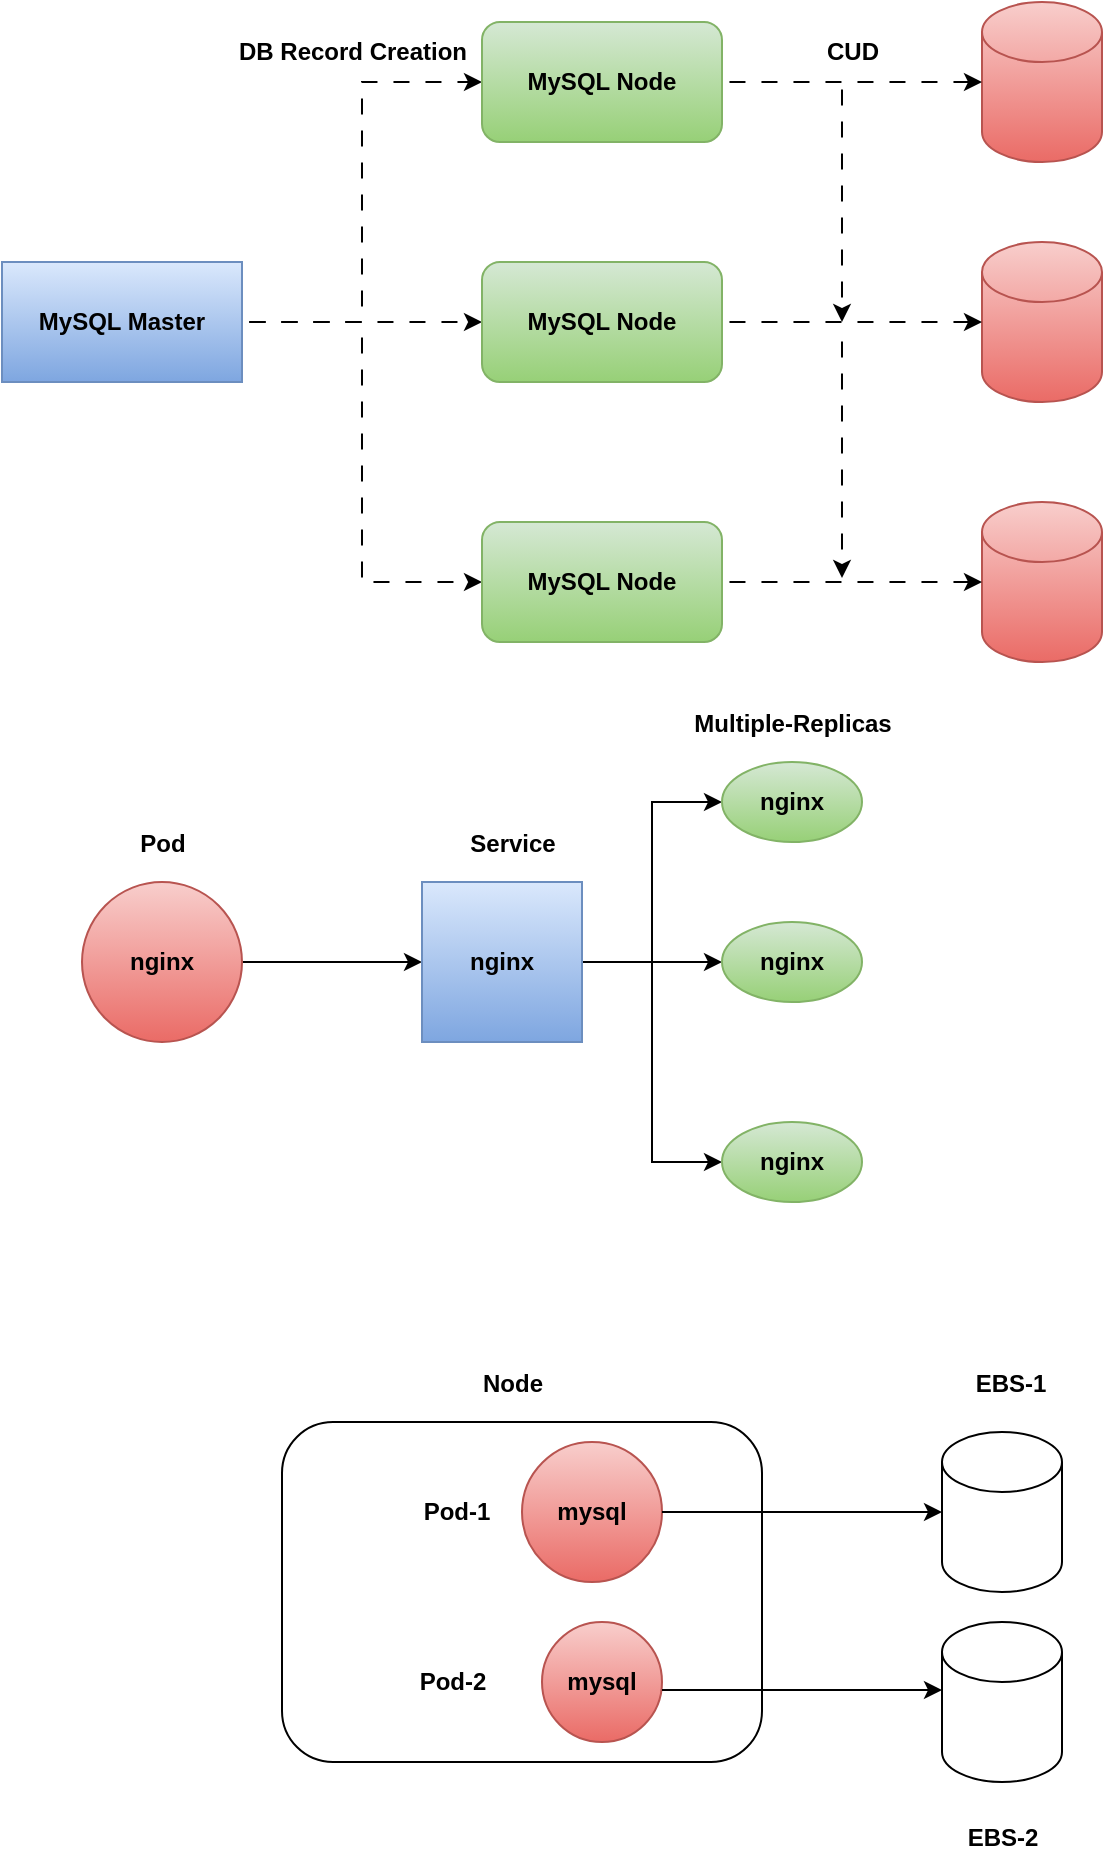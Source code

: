 <mxfile version="24.7.7">
  <diagram name="Page-1" id="ScTbK37zaT2DLD8tI4vV">
    <mxGraphModel dx="794" dy="446" grid="0" gridSize="10" guides="1" tooltips="1" connect="1" arrows="1" fold="1" page="1" pageScale="1" pageWidth="850" pageHeight="1100" math="0" shadow="0">
      <root>
        <mxCell id="0" />
        <mxCell id="1" parent="0" />
        <mxCell id="lpuhy62dtZySqsBBc_tT-11" style="edgeStyle=orthogonalEdgeStyle;rounded=0;orthogonalLoop=1;jettySize=auto;html=1;entryX=0;entryY=0.5;entryDx=0;entryDy=0;flowAnimation=1;" parent="1" source="lpuhy62dtZySqsBBc_tT-1" target="lpuhy62dtZySqsBBc_tT-3" edge="1">
          <mxGeometry relative="1" as="geometry" />
        </mxCell>
        <mxCell id="lpuhy62dtZySqsBBc_tT-12" style="edgeStyle=orthogonalEdgeStyle;rounded=0;orthogonalLoop=1;jettySize=auto;html=1;entryX=0;entryY=0.5;entryDx=0;entryDy=0;flowAnimation=1;" parent="1" source="lpuhy62dtZySqsBBc_tT-1" target="lpuhy62dtZySqsBBc_tT-2" edge="1">
          <mxGeometry relative="1" as="geometry" />
        </mxCell>
        <mxCell id="lpuhy62dtZySqsBBc_tT-13" style="edgeStyle=orthogonalEdgeStyle;rounded=0;orthogonalLoop=1;jettySize=auto;html=1;entryX=0;entryY=0.5;entryDx=0;entryDy=0;flowAnimation=1;" parent="1" source="lpuhy62dtZySqsBBc_tT-1" target="lpuhy62dtZySqsBBc_tT-4" edge="1">
          <mxGeometry relative="1" as="geometry" />
        </mxCell>
        <mxCell id="lpuhy62dtZySqsBBc_tT-1" value="&lt;b&gt;MySQL Master&lt;/b&gt;" style="rounded=0;whiteSpace=wrap;html=1;fillColor=#dae8fc;gradientColor=#7ea6e0;strokeColor=#6c8ebf;" parent="1" vertex="1">
          <mxGeometry x="120" y="240" width="120" height="60" as="geometry" />
        </mxCell>
        <mxCell id="lpuhy62dtZySqsBBc_tT-2" value="&lt;b&gt;MySQL Node&lt;/b&gt;" style="rounded=1;whiteSpace=wrap;html=1;fillColor=#d5e8d4;gradientColor=#97d077;strokeColor=#82b366;" parent="1" vertex="1">
          <mxGeometry x="360" y="120" width="120" height="60" as="geometry" />
        </mxCell>
        <mxCell id="lpuhy62dtZySqsBBc_tT-3" value="&lt;b&gt;MySQL Node&lt;/b&gt;" style="rounded=1;whiteSpace=wrap;html=1;fillColor=#d5e8d4;gradientColor=#97d077;strokeColor=#82b366;" parent="1" vertex="1">
          <mxGeometry x="360" y="240" width="120" height="60" as="geometry" />
        </mxCell>
        <mxCell id="lpuhy62dtZySqsBBc_tT-4" value="&lt;b&gt;MySQL Node&lt;/b&gt;" style="rounded=1;whiteSpace=wrap;html=1;fillColor=#d5e8d4;gradientColor=#97d077;strokeColor=#82b366;" parent="1" vertex="1">
          <mxGeometry x="360" y="370" width="120" height="60" as="geometry" />
        </mxCell>
        <mxCell id="lpuhy62dtZySqsBBc_tT-5" value="" style="shape=cylinder3;whiteSpace=wrap;html=1;boundedLbl=1;backgroundOutline=1;size=15;fillColor=#f8cecc;gradientColor=#ea6b66;strokeColor=#b85450;" parent="1" vertex="1">
          <mxGeometry x="610" y="110" width="60" height="80" as="geometry" />
        </mxCell>
        <mxCell id="lpuhy62dtZySqsBBc_tT-6" value="" style="shape=cylinder3;whiteSpace=wrap;html=1;boundedLbl=1;backgroundOutline=1;size=15;fillColor=#f8cecc;gradientColor=#ea6b66;strokeColor=#b85450;" parent="1" vertex="1">
          <mxGeometry x="610" y="230" width="60" height="80" as="geometry" />
        </mxCell>
        <mxCell id="lpuhy62dtZySqsBBc_tT-7" value="" style="shape=cylinder3;whiteSpace=wrap;html=1;boundedLbl=1;backgroundOutline=1;size=15;fillColor=#f8cecc;gradientColor=#ea6b66;strokeColor=#b85450;" parent="1" vertex="1">
          <mxGeometry x="610" y="360" width="60" height="80" as="geometry" />
        </mxCell>
        <mxCell id="lpuhy62dtZySqsBBc_tT-8" style="edgeStyle=orthogonalEdgeStyle;rounded=0;orthogonalLoop=1;jettySize=auto;html=1;entryX=0;entryY=0.5;entryDx=0;entryDy=0;entryPerimeter=0;flowAnimation=1;" parent="1" source="lpuhy62dtZySqsBBc_tT-2" target="lpuhy62dtZySqsBBc_tT-5" edge="1">
          <mxGeometry relative="1" as="geometry" />
        </mxCell>
        <mxCell id="lpuhy62dtZySqsBBc_tT-9" style="edgeStyle=orthogonalEdgeStyle;rounded=0;orthogonalLoop=1;jettySize=auto;html=1;entryX=0;entryY=0.5;entryDx=0;entryDy=0;entryPerimeter=0;flowAnimation=1;" parent="1" source="lpuhy62dtZySqsBBc_tT-3" target="lpuhy62dtZySqsBBc_tT-6" edge="1">
          <mxGeometry relative="1" as="geometry" />
        </mxCell>
        <mxCell id="lpuhy62dtZySqsBBc_tT-10" style="edgeStyle=orthogonalEdgeStyle;rounded=0;orthogonalLoop=1;jettySize=auto;html=1;entryX=0;entryY=0.5;entryDx=0;entryDy=0;entryPerimeter=0;flowAnimation=1;" parent="1" source="lpuhy62dtZySqsBBc_tT-4" target="lpuhy62dtZySqsBBc_tT-7" edge="1">
          <mxGeometry relative="1" as="geometry" />
        </mxCell>
        <mxCell id="lpuhy62dtZySqsBBc_tT-14" value="&lt;b&gt;DB Record Creation&lt;/b&gt;" style="text;html=1;align=center;verticalAlign=middle;resizable=0;points=[];autosize=1;strokeColor=none;fillColor=none;" parent="1" vertex="1">
          <mxGeometry x="229" y="122" width="132" height="26" as="geometry" />
        </mxCell>
        <mxCell id="lpuhy62dtZySqsBBc_tT-15" value="&lt;b&gt;CUD&lt;/b&gt;" style="text;html=1;align=center;verticalAlign=middle;resizable=0;points=[];autosize=1;strokeColor=none;fillColor=none;" parent="1" vertex="1">
          <mxGeometry x="520" y="120" width="50" height="30" as="geometry" />
        </mxCell>
        <mxCell id="lpuhy62dtZySqsBBc_tT-16" value="" style="endArrow=classic;html=1;rounded=0;flowAnimation=1;" parent="1" edge="1">
          <mxGeometry width="50" height="50" relative="1" as="geometry">
            <mxPoint x="540" y="150" as="sourcePoint" />
            <mxPoint x="540" y="270" as="targetPoint" />
          </mxGeometry>
        </mxCell>
        <mxCell id="lpuhy62dtZySqsBBc_tT-17" value="" style="endArrow=classic;html=1;rounded=0;flowAnimation=1;" parent="1" edge="1">
          <mxGeometry width="50" height="50" relative="1" as="geometry">
            <mxPoint x="540" y="276" as="sourcePoint" />
            <mxPoint x="540" y="398" as="targetPoint" />
          </mxGeometry>
        </mxCell>
        <mxCell id="lpuhy62dtZySqsBBc_tT-21" style="edgeStyle=orthogonalEdgeStyle;rounded=0;orthogonalLoop=1;jettySize=auto;html=1;" parent="1" source="lpuhy62dtZySqsBBc_tT-18" target="lpuhy62dtZySqsBBc_tT-20" edge="1">
          <mxGeometry relative="1" as="geometry" />
        </mxCell>
        <mxCell id="lpuhy62dtZySqsBBc_tT-18" value="&lt;b&gt;nginx&lt;/b&gt;" style="ellipse;whiteSpace=wrap;html=1;aspect=fixed;fillColor=#f8cecc;gradientColor=#ea6b66;strokeColor=#b85450;" parent="1" vertex="1">
          <mxGeometry x="160" y="550" width="80" height="80" as="geometry" />
        </mxCell>
        <mxCell id="lpuhy62dtZySqsBBc_tT-25" style="edgeStyle=orthogonalEdgeStyle;rounded=0;orthogonalLoop=1;jettySize=auto;html=1;entryX=0;entryY=0.5;entryDx=0;entryDy=0;" parent="1" source="lpuhy62dtZySqsBBc_tT-20" target="lpuhy62dtZySqsBBc_tT-22" edge="1">
          <mxGeometry relative="1" as="geometry" />
        </mxCell>
        <mxCell id="lpuhy62dtZySqsBBc_tT-26" style="edgeStyle=orthogonalEdgeStyle;rounded=0;orthogonalLoop=1;jettySize=auto;html=1;entryX=0;entryY=0.5;entryDx=0;entryDy=0;" parent="1" source="lpuhy62dtZySqsBBc_tT-20" target="lpuhy62dtZySqsBBc_tT-24" edge="1">
          <mxGeometry relative="1" as="geometry" />
        </mxCell>
        <mxCell id="lpuhy62dtZySqsBBc_tT-27" style="edgeStyle=orthogonalEdgeStyle;rounded=0;orthogonalLoop=1;jettySize=auto;html=1;entryX=0;entryY=0.5;entryDx=0;entryDy=0;" parent="1" source="lpuhy62dtZySqsBBc_tT-20" target="lpuhy62dtZySqsBBc_tT-23" edge="1">
          <mxGeometry relative="1" as="geometry" />
        </mxCell>
        <mxCell id="lpuhy62dtZySqsBBc_tT-20" value="&lt;b&gt;nginx&lt;/b&gt;" style="whiteSpace=wrap;html=1;aspect=fixed;fillColor=#dae8fc;gradientColor=#7ea6e0;strokeColor=#6c8ebf;" parent="1" vertex="1">
          <mxGeometry x="330" y="550" width="80" height="80" as="geometry" />
        </mxCell>
        <mxCell id="lpuhy62dtZySqsBBc_tT-22" value="&lt;b&gt;nginx&lt;/b&gt;" style="ellipse;whiteSpace=wrap;html=1;fillColor=#d5e8d4;gradientColor=#97d077;strokeColor=#82b366;" parent="1" vertex="1">
          <mxGeometry x="480" y="490" width="70" height="40" as="geometry" />
        </mxCell>
        <mxCell id="lpuhy62dtZySqsBBc_tT-23" value="&lt;b&gt;nginx&lt;/b&gt;" style="ellipse;whiteSpace=wrap;html=1;fillColor=#d5e8d4;gradientColor=#97d077;strokeColor=#82b366;" parent="1" vertex="1">
          <mxGeometry x="480" y="670" width="70" height="40" as="geometry" />
        </mxCell>
        <mxCell id="lpuhy62dtZySqsBBc_tT-24" value="&lt;b&gt;nginx&lt;/b&gt;" style="ellipse;whiteSpace=wrap;html=1;fillColor=#d5e8d4;gradientColor=#97d077;strokeColor=#82b366;" parent="1" vertex="1">
          <mxGeometry x="480" y="570" width="70" height="40" as="geometry" />
        </mxCell>
        <mxCell id="lpuhy62dtZySqsBBc_tT-28" value="" style="rounded=1;whiteSpace=wrap;html=1;" parent="1" vertex="1">
          <mxGeometry x="260" y="820" width="240" height="170" as="geometry" />
        </mxCell>
        <mxCell id="lpuhy62dtZySqsBBc_tT-29" value="&lt;b&gt;mysql&lt;/b&gt;" style="ellipse;whiteSpace=wrap;html=1;aspect=fixed;fillColor=#f8cecc;gradientColor=#ea6b66;strokeColor=#b85450;" parent="1" vertex="1">
          <mxGeometry x="380" y="830" width="70" height="70" as="geometry" />
        </mxCell>
        <mxCell id="lpuhy62dtZySqsBBc_tT-30" value="" style="shape=cylinder3;whiteSpace=wrap;html=1;boundedLbl=1;backgroundOutline=1;size=15;" parent="1" vertex="1">
          <mxGeometry x="590" y="825" width="60" height="80" as="geometry" />
        </mxCell>
        <mxCell id="lpuhy62dtZySqsBBc_tT-31" style="edgeStyle=orthogonalEdgeStyle;rounded=0;orthogonalLoop=1;jettySize=auto;html=1;entryX=0;entryY=0.5;entryDx=0;entryDy=0;entryPerimeter=0;" parent="1" source="lpuhy62dtZySqsBBc_tT-29" target="lpuhy62dtZySqsBBc_tT-30" edge="1">
          <mxGeometry relative="1" as="geometry" />
        </mxCell>
        <mxCell id="lpuhy62dtZySqsBBc_tT-32" value="&lt;b&gt;mysql&lt;/b&gt;" style="ellipse;whiteSpace=wrap;html=1;aspect=fixed;fillColor=#f8cecc;gradientColor=#ea6b66;strokeColor=#b85450;" parent="1" vertex="1">
          <mxGeometry x="390" y="920" width="60" height="60" as="geometry" />
        </mxCell>
        <mxCell id="lpuhy62dtZySqsBBc_tT-33" value="" style="shape=cylinder3;whiteSpace=wrap;html=1;boundedLbl=1;backgroundOutline=1;size=15;" parent="1" vertex="1">
          <mxGeometry x="590" y="920" width="60" height="80" as="geometry" />
        </mxCell>
        <mxCell id="LC0YOz4PVdbuLwTQg4lH-2" value="&lt;b&gt;Pod&lt;/b&gt;" style="text;html=1;align=center;verticalAlign=middle;resizable=0;points=[];autosize=1;strokeColor=none;fillColor=none;" vertex="1" parent="1">
          <mxGeometry x="179.5" y="518" width="41" height="26" as="geometry" />
        </mxCell>
        <mxCell id="LC0YOz4PVdbuLwTQg4lH-3" value="&lt;b&gt;Service&lt;/b&gt;" style="text;html=1;align=center;verticalAlign=middle;resizable=0;points=[];autosize=1;strokeColor=none;fillColor=none;" vertex="1" parent="1">
          <mxGeometry x="344" y="518" width="61" height="26" as="geometry" />
        </mxCell>
        <mxCell id="LC0YOz4PVdbuLwTQg4lH-4" value="&lt;b&gt;Multiple-Replicas&lt;/b&gt;" style="text;html=1;align=center;verticalAlign=middle;resizable=0;points=[];autosize=1;strokeColor=none;fillColor=none;" vertex="1" parent="1">
          <mxGeometry x="456.5" y="458" width="117" height="26" as="geometry" />
        </mxCell>
        <mxCell id="LC0YOz4PVdbuLwTQg4lH-5" style="edgeStyle=orthogonalEdgeStyle;rounded=0;orthogonalLoop=1;jettySize=auto;html=1;entryX=0;entryY=0.5;entryDx=0;entryDy=0;entryPerimeter=0;" edge="1" parent="1">
          <mxGeometry relative="1" as="geometry">
            <mxPoint x="450" y="954" as="sourcePoint" />
            <mxPoint x="590" y="954" as="targetPoint" />
          </mxGeometry>
        </mxCell>
        <mxCell id="LC0YOz4PVdbuLwTQg4lH-8" value="&lt;b&gt;Node&lt;/b&gt;" style="text;html=1;align=center;verticalAlign=middle;resizable=0;points=[];autosize=1;strokeColor=none;fillColor=none;" vertex="1" parent="1">
          <mxGeometry x="350.5" y="788" width="48" height="26" as="geometry" />
        </mxCell>
        <mxCell id="LC0YOz4PVdbuLwTQg4lH-9" value="&lt;b&gt;Pod-1&lt;/b&gt;" style="text;html=1;align=center;verticalAlign=middle;resizable=0;points=[];autosize=1;strokeColor=none;fillColor=none;" vertex="1" parent="1">
          <mxGeometry x="321" y="852" width="51" height="26" as="geometry" />
        </mxCell>
        <mxCell id="LC0YOz4PVdbuLwTQg4lH-10" value="&lt;b&gt;Pod-2&lt;/b&gt;" style="text;html=1;align=center;verticalAlign=middle;resizable=0;points=[];autosize=1;strokeColor=none;fillColor=none;" vertex="1" parent="1">
          <mxGeometry x="319" y="937" width="51" height="26" as="geometry" />
        </mxCell>
        <mxCell id="LC0YOz4PVdbuLwTQg4lH-11" value="&lt;b&gt;EBS-1&lt;/b&gt;" style="text;html=1;align=center;verticalAlign=middle;resizable=0;points=[];autosize=1;strokeColor=none;fillColor=none;" vertex="1" parent="1">
          <mxGeometry x="597" y="788" width="53" height="26" as="geometry" />
        </mxCell>
        <mxCell id="LC0YOz4PVdbuLwTQg4lH-12" value="&lt;b&gt;EBS-2&lt;/b&gt;" style="text;html=1;align=center;verticalAlign=middle;resizable=0;points=[];autosize=1;strokeColor=none;fillColor=none;" vertex="1" parent="1">
          <mxGeometry x="593.5" y="1015" width="53" height="26" as="geometry" />
        </mxCell>
      </root>
    </mxGraphModel>
  </diagram>
</mxfile>
